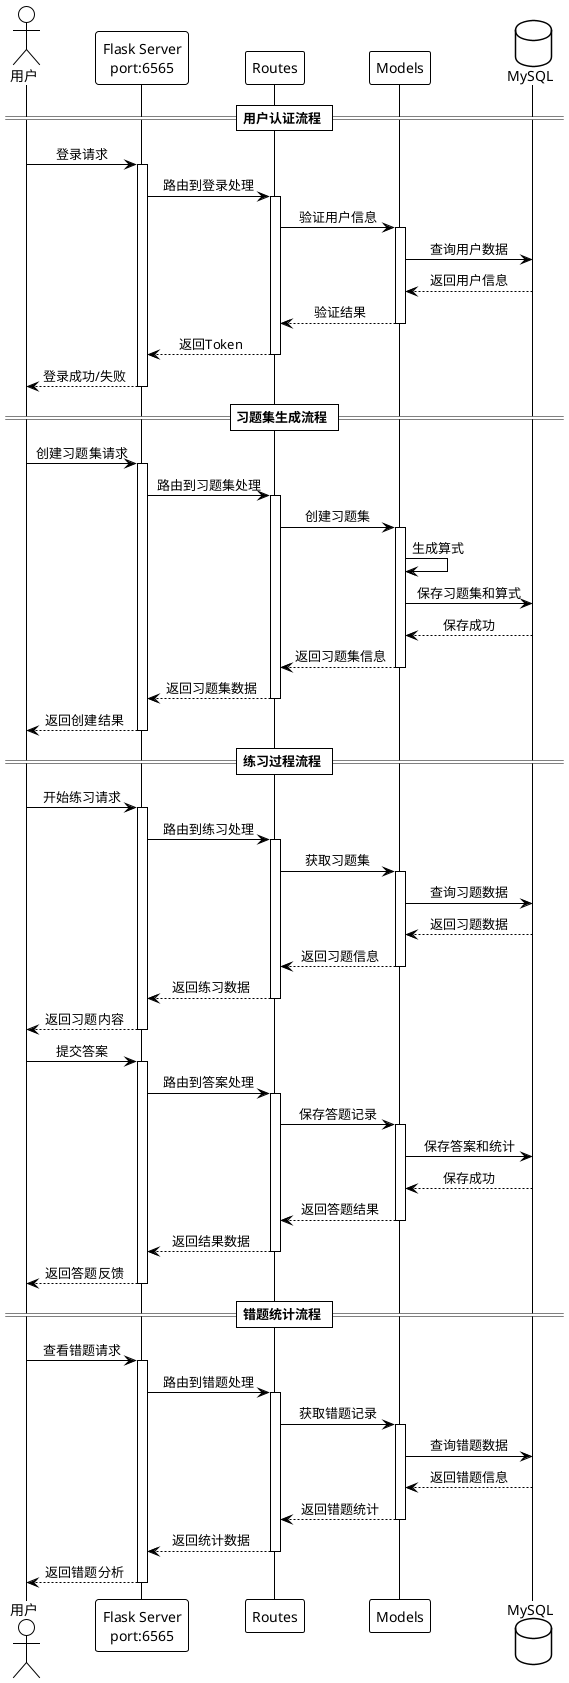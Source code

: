 @startuml 后端处理流程时序图

!theme plain
skinparam backgroundColor white
skinparam sequenceMessageAlign center

actor "用户" as user
participant "Flask Server\nport:6565" as server
participant "Routes" as routes
participant "Models" as models
database "MySQL" as db

== 用户认证流程 ==
user -> server: 登录请求
activate server
server -> routes: 路由到登录处理
activate routes
routes -> models: 验证用户信息
activate models
models -> db: 查询用户数据
db --> models: 返回用户信息
models --> routes: 验证结果
deactivate models
routes --> server: 返回Token
deactivate routes
server --> user: 登录成功/失败
deactivate server

== 习题集生成流程 ==
user -> server: 创建习题集请求
activate server
server -> routes: 路由到习题集处理
activate routes
routes -> models: 创建习题集
activate models
models -> models: 生成算式
models -> db: 保存习题集和算式
db --> models: 保存成功
models --> routes: 返回习题集信息
deactivate models
routes --> server: 返回习题集数据
deactivate routes
server --> user: 返回创建结果
deactivate server

== 练习过程流程 ==
user -> server: 开始练习请求
activate server
server -> routes: 路由到练习处理
activate routes
routes -> models: 获取习题集
activate models
models -> db: 查询习题数据
db --> models: 返回习题数据
models --> routes: 返回习题信息
deactivate models
routes --> server: 返回练习数据
deactivate routes
server --> user: 返回习题内容
deactivate server

user -> server: 提交答案
activate server
server -> routes: 路由到答案处理
activate routes
routes -> models: 保存答题记录
activate models
models -> db: 保存答案和统计
db --> models: 保存成功
models --> routes: 返回答题结果
deactivate models
routes --> server: 返回结果数据
deactivate routes
server --> user: 返回答题反馈
deactivate server

== 错题统计流程 ==
user -> server: 查看错题请求
activate server
server -> routes: 路由到错题处理
activate routes
routes -> models: 获取错题记录
activate models
models -> db: 查询错题数据
db --> models: 返回错题信息
models --> routes: 返回错题统计
deactivate models
routes --> server: 返回统计数据
deactivate routes
server --> user: 返回错题分析
deactivate server

@enduml 